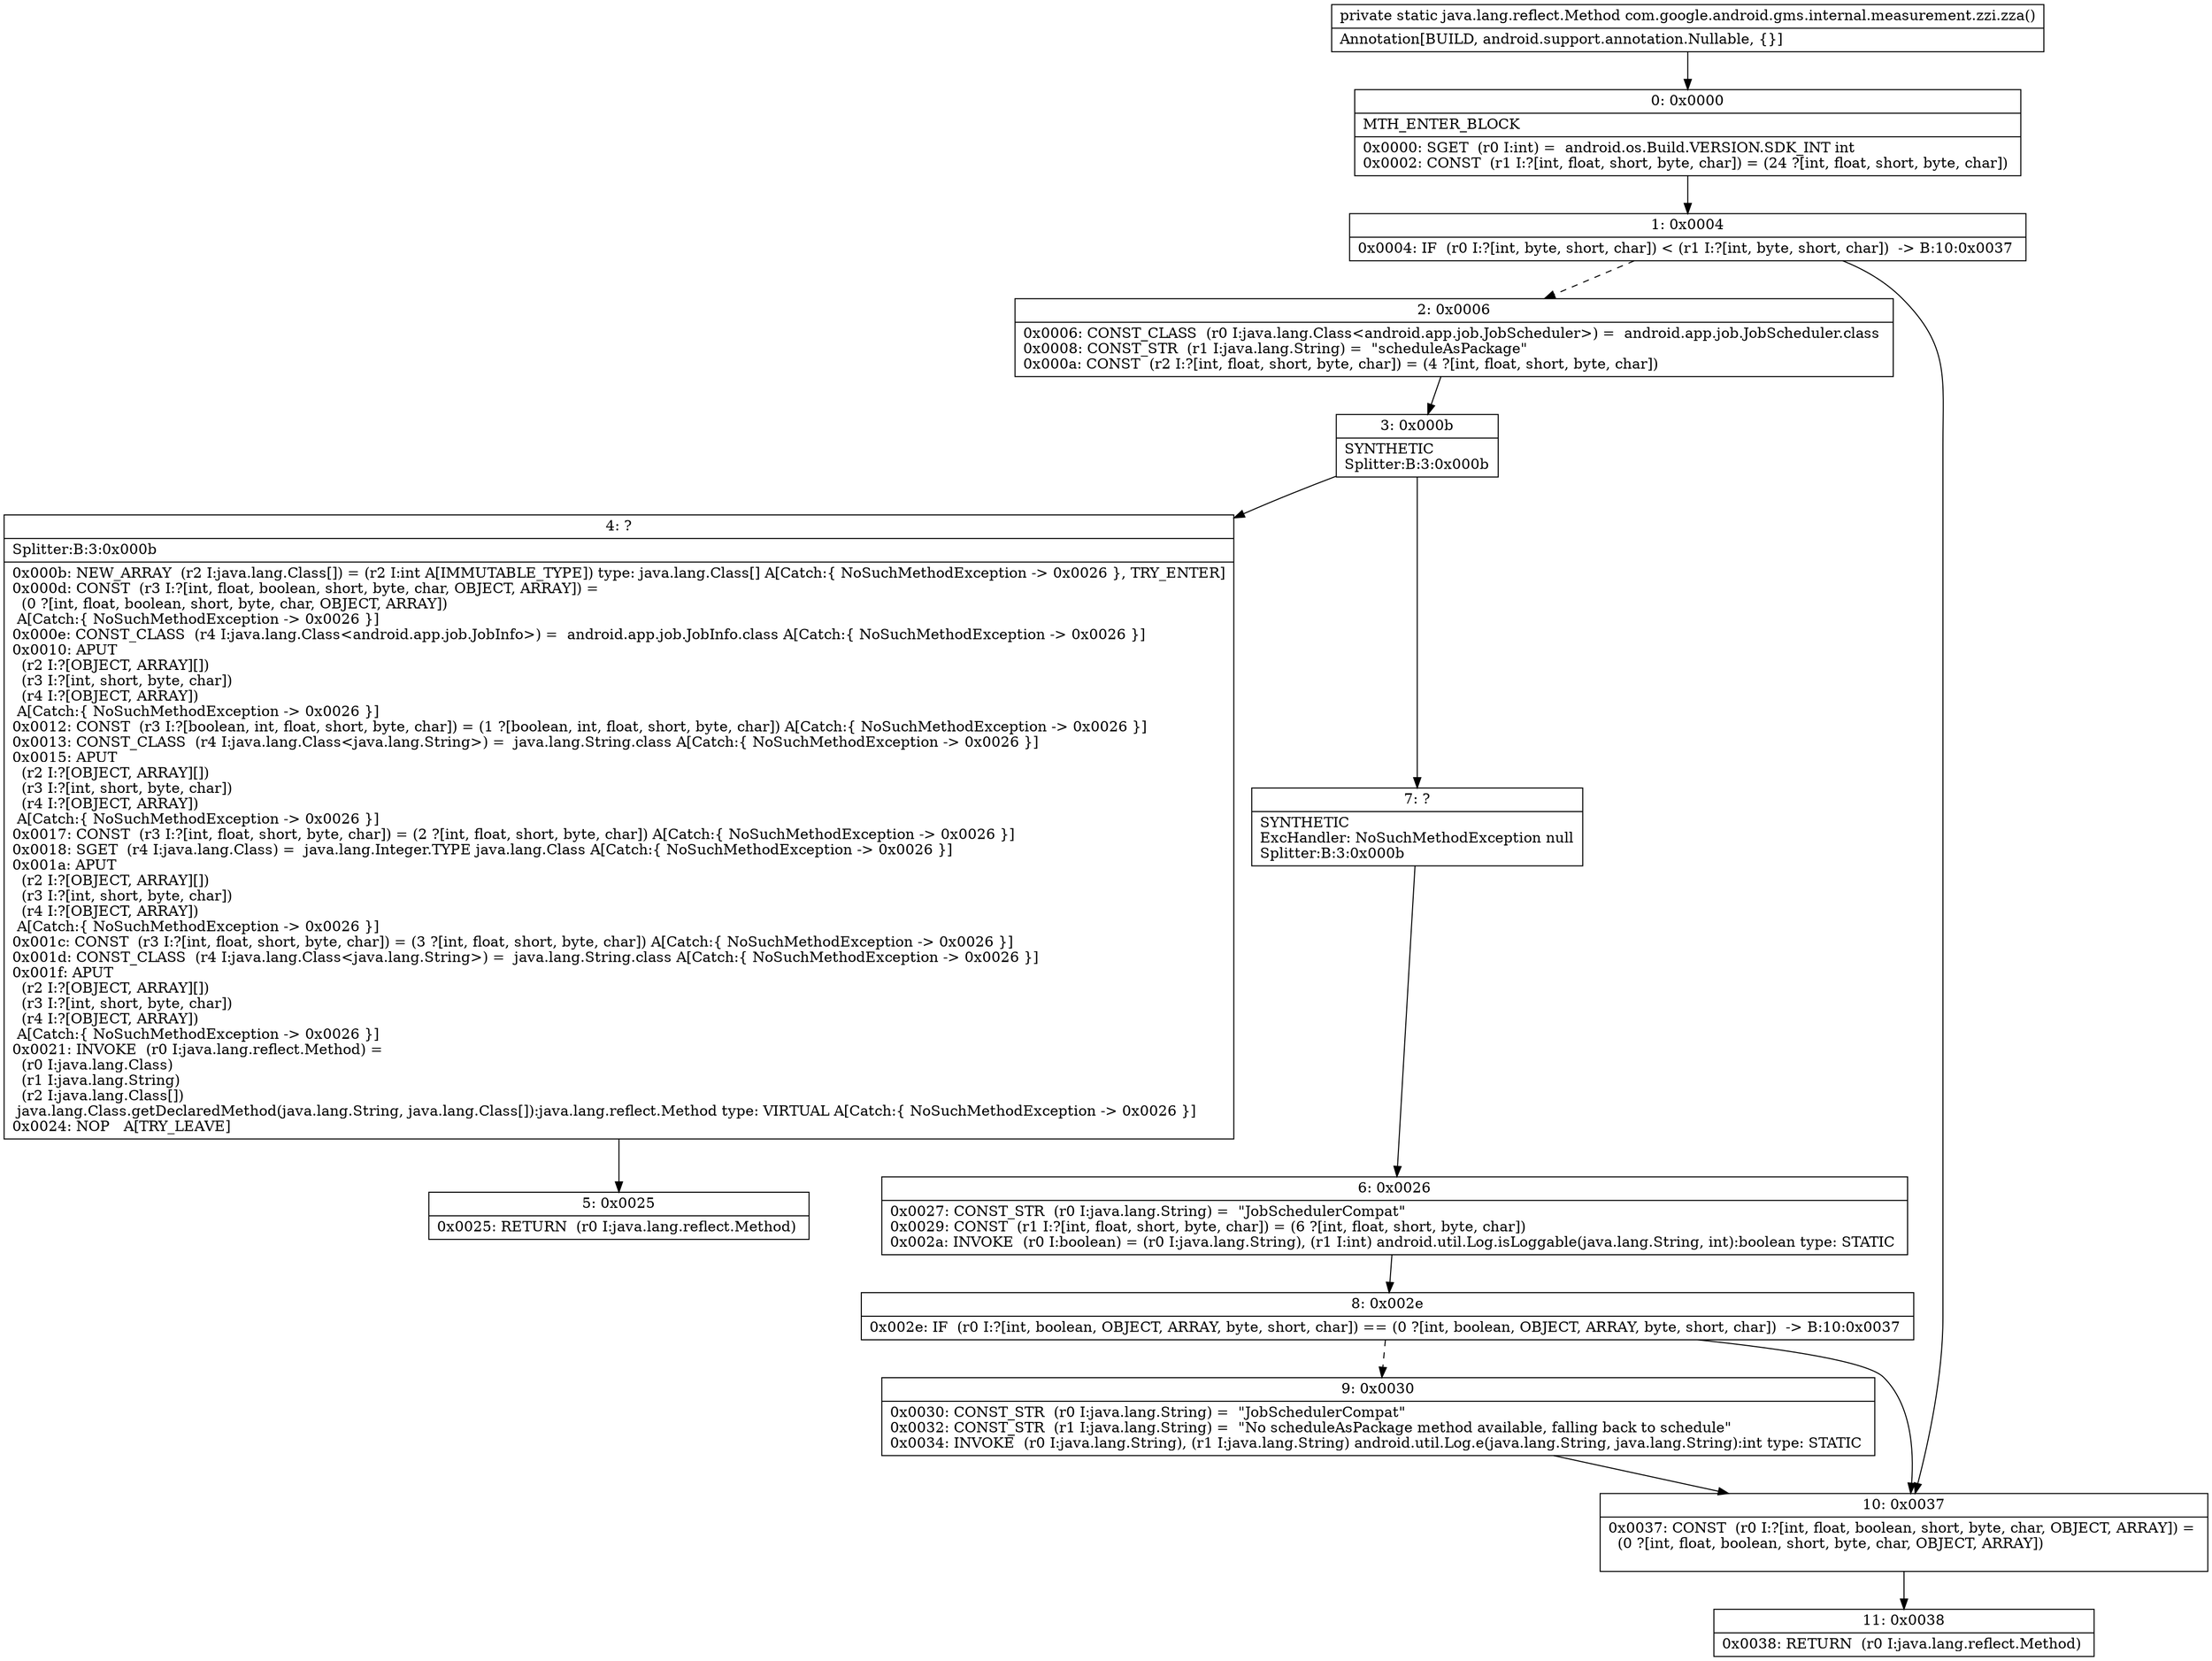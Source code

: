 digraph "CFG forcom.google.android.gms.internal.measurement.zzi.zza()Ljava\/lang\/reflect\/Method;" {
Node_0 [shape=record,label="{0\:\ 0x0000|MTH_ENTER_BLOCK\l|0x0000: SGET  (r0 I:int) =  android.os.Build.VERSION.SDK_INT int \l0x0002: CONST  (r1 I:?[int, float, short, byte, char]) = (24 ?[int, float, short, byte, char]) \l}"];
Node_1 [shape=record,label="{1\:\ 0x0004|0x0004: IF  (r0 I:?[int, byte, short, char]) \< (r1 I:?[int, byte, short, char])  \-\> B:10:0x0037 \l}"];
Node_2 [shape=record,label="{2\:\ 0x0006|0x0006: CONST_CLASS  (r0 I:java.lang.Class\<android.app.job.JobScheduler\>) =  android.app.job.JobScheduler.class \l0x0008: CONST_STR  (r1 I:java.lang.String) =  \"scheduleAsPackage\" \l0x000a: CONST  (r2 I:?[int, float, short, byte, char]) = (4 ?[int, float, short, byte, char]) \l}"];
Node_3 [shape=record,label="{3\:\ 0x000b|SYNTHETIC\lSplitter:B:3:0x000b\l}"];
Node_4 [shape=record,label="{4\:\ ?|Splitter:B:3:0x000b\l|0x000b: NEW_ARRAY  (r2 I:java.lang.Class[]) = (r2 I:int A[IMMUTABLE_TYPE]) type: java.lang.Class[] A[Catch:\{ NoSuchMethodException \-\> 0x0026 \}, TRY_ENTER]\l0x000d: CONST  (r3 I:?[int, float, boolean, short, byte, char, OBJECT, ARRAY]) = \l  (0 ?[int, float, boolean, short, byte, char, OBJECT, ARRAY])\l A[Catch:\{ NoSuchMethodException \-\> 0x0026 \}]\l0x000e: CONST_CLASS  (r4 I:java.lang.Class\<android.app.job.JobInfo\>) =  android.app.job.JobInfo.class A[Catch:\{ NoSuchMethodException \-\> 0x0026 \}]\l0x0010: APUT  \l  (r2 I:?[OBJECT, ARRAY][])\l  (r3 I:?[int, short, byte, char])\l  (r4 I:?[OBJECT, ARRAY])\l A[Catch:\{ NoSuchMethodException \-\> 0x0026 \}]\l0x0012: CONST  (r3 I:?[boolean, int, float, short, byte, char]) = (1 ?[boolean, int, float, short, byte, char]) A[Catch:\{ NoSuchMethodException \-\> 0x0026 \}]\l0x0013: CONST_CLASS  (r4 I:java.lang.Class\<java.lang.String\>) =  java.lang.String.class A[Catch:\{ NoSuchMethodException \-\> 0x0026 \}]\l0x0015: APUT  \l  (r2 I:?[OBJECT, ARRAY][])\l  (r3 I:?[int, short, byte, char])\l  (r4 I:?[OBJECT, ARRAY])\l A[Catch:\{ NoSuchMethodException \-\> 0x0026 \}]\l0x0017: CONST  (r3 I:?[int, float, short, byte, char]) = (2 ?[int, float, short, byte, char]) A[Catch:\{ NoSuchMethodException \-\> 0x0026 \}]\l0x0018: SGET  (r4 I:java.lang.Class) =  java.lang.Integer.TYPE java.lang.Class A[Catch:\{ NoSuchMethodException \-\> 0x0026 \}]\l0x001a: APUT  \l  (r2 I:?[OBJECT, ARRAY][])\l  (r3 I:?[int, short, byte, char])\l  (r4 I:?[OBJECT, ARRAY])\l A[Catch:\{ NoSuchMethodException \-\> 0x0026 \}]\l0x001c: CONST  (r3 I:?[int, float, short, byte, char]) = (3 ?[int, float, short, byte, char]) A[Catch:\{ NoSuchMethodException \-\> 0x0026 \}]\l0x001d: CONST_CLASS  (r4 I:java.lang.Class\<java.lang.String\>) =  java.lang.String.class A[Catch:\{ NoSuchMethodException \-\> 0x0026 \}]\l0x001f: APUT  \l  (r2 I:?[OBJECT, ARRAY][])\l  (r3 I:?[int, short, byte, char])\l  (r4 I:?[OBJECT, ARRAY])\l A[Catch:\{ NoSuchMethodException \-\> 0x0026 \}]\l0x0021: INVOKE  (r0 I:java.lang.reflect.Method) = \l  (r0 I:java.lang.Class)\l  (r1 I:java.lang.String)\l  (r2 I:java.lang.Class[])\l java.lang.Class.getDeclaredMethod(java.lang.String, java.lang.Class[]):java.lang.reflect.Method type: VIRTUAL A[Catch:\{ NoSuchMethodException \-\> 0x0026 \}]\l0x0024: NOP   A[TRY_LEAVE]\l}"];
Node_5 [shape=record,label="{5\:\ 0x0025|0x0025: RETURN  (r0 I:java.lang.reflect.Method) \l}"];
Node_6 [shape=record,label="{6\:\ 0x0026|0x0027: CONST_STR  (r0 I:java.lang.String) =  \"JobSchedulerCompat\" \l0x0029: CONST  (r1 I:?[int, float, short, byte, char]) = (6 ?[int, float, short, byte, char]) \l0x002a: INVOKE  (r0 I:boolean) = (r0 I:java.lang.String), (r1 I:int) android.util.Log.isLoggable(java.lang.String, int):boolean type: STATIC \l}"];
Node_7 [shape=record,label="{7\:\ ?|SYNTHETIC\lExcHandler: NoSuchMethodException null\lSplitter:B:3:0x000b\l}"];
Node_8 [shape=record,label="{8\:\ 0x002e|0x002e: IF  (r0 I:?[int, boolean, OBJECT, ARRAY, byte, short, char]) == (0 ?[int, boolean, OBJECT, ARRAY, byte, short, char])  \-\> B:10:0x0037 \l}"];
Node_9 [shape=record,label="{9\:\ 0x0030|0x0030: CONST_STR  (r0 I:java.lang.String) =  \"JobSchedulerCompat\" \l0x0032: CONST_STR  (r1 I:java.lang.String) =  \"No scheduleAsPackage method available, falling back to schedule\" \l0x0034: INVOKE  (r0 I:java.lang.String), (r1 I:java.lang.String) android.util.Log.e(java.lang.String, java.lang.String):int type: STATIC \l}"];
Node_10 [shape=record,label="{10\:\ 0x0037|0x0037: CONST  (r0 I:?[int, float, boolean, short, byte, char, OBJECT, ARRAY]) = \l  (0 ?[int, float, boolean, short, byte, char, OBJECT, ARRAY])\l \l}"];
Node_11 [shape=record,label="{11\:\ 0x0038|0x0038: RETURN  (r0 I:java.lang.reflect.Method) \l}"];
MethodNode[shape=record,label="{private static java.lang.reflect.Method com.google.android.gms.internal.measurement.zzi.zza()  | Annotation[BUILD, android.support.annotation.Nullable, \{\}]\l}"];
MethodNode -> Node_0;
Node_0 -> Node_1;
Node_1 -> Node_2[style=dashed];
Node_1 -> Node_10;
Node_2 -> Node_3;
Node_3 -> Node_4;
Node_3 -> Node_7;
Node_4 -> Node_5;
Node_6 -> Node_8;
Node_7 -> Node_6;
Node_8 -> Node_9[style=dashed];
Node_8 -> Node_10;
Node_9 -> Node_10;
Node_10 -> Node_11;
}


